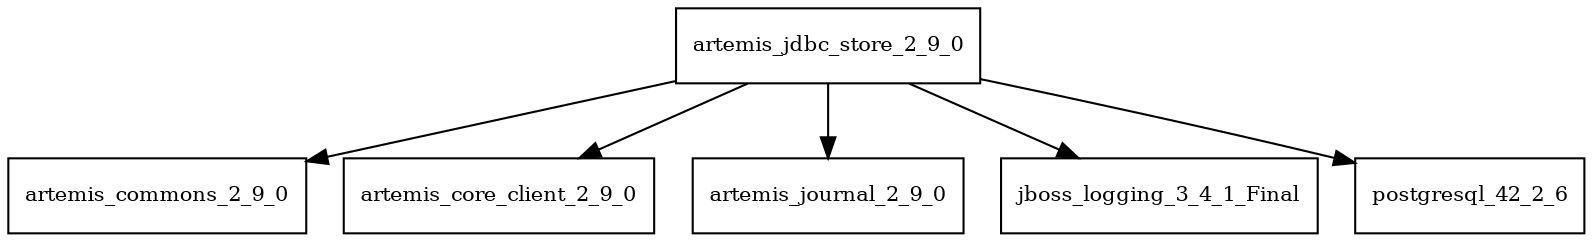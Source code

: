 digraph artemis_jdbc_store_2_9_0_dependencies {
  node [shape = box, fontsize=10.0];
  artemis_jdbc_store_2_9_0 -> artemis_commons_2_9_0;
  artemis_jdbc_store_2_9_0 -> artemis_core_client_2_9_0;
  artemis_jdbc_store_2_9_0 -> artemis_journal_2_9_0;
  artemis_jdbc_store_2_9_0 -> jboss_logging_3_4_1_Final;
  artemis_jdbc_store_2_9_0 -> postgresql_42_2_6;
}

